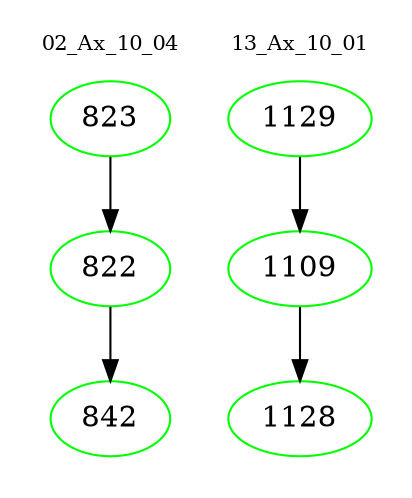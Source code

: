 digraph{
subgraph cluster_0 {
color = white
label = "02_Ax_10_04";
fontsize=10;
T0_823 [label="823", color="green"]
T0_823 -> T0_822 [color="black"]
T0_822 [label="822", color="green"]
T0_822 -> T0_842 [color="black"]
T0_842 [label="842", color="green"]
}
subgraph cluster_1 {
color = white
label = "13_Ax_10_01";
fontsize=10;
T1_1129 [label="1129", color="green"]
T1_1129 -> T1_1109 [color="black"]
T1_1109 [label="1109", color="green"]
T1_1109 -> T1_1128 [color="black"]
T1_1128 [label="1128", color="green"]
}
}
